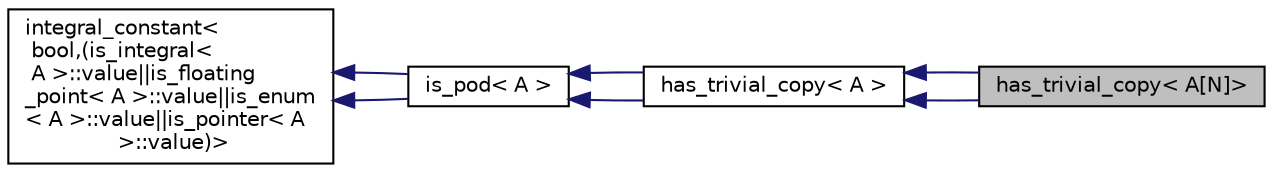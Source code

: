 digraph "has_trivial_copy&lt; A[N]&gt;"
{
  edge [fontname="Helvetica",fontsize="10",labelfontname="Helvetica",labelfontsize="10"];
  node [fontname="Helvetica",fontsize="10",shape=record];
  rankdir="LR";
  Node1 [label="has_trivial_copy\< A[N]\>",height=0.2,width=0.4,color="black", fillcolor="grey75", style="filled", fontcolor="black"];
  Node2 -> Node1 [dir="back",color="midnightblue",fontsize="10",style="solid",fontname="Helvetica"];
  Node2 [label="has_trivial_copy\< A \>",height=0.2,width=0.4,color="black", fillcolor="white", style="filled",URL="$structhas__trivial__copy.html"];
  Node3 -> Node2 [dir="back",color="midnightblue",fontsize="10",style="solid",fontname="Helvetica"];
  Node3 [label="is_pod\< A \>",height=0.2,width=0.4,color="black", fillcolor="white", style="filled",URL="$structis__pod.html"];
  Node4 -> Node3 [dir="back",color="midnightblue",fontsize="10",style="solid",fontname="Helvetica"];
  Node4 [label="integral_constant\<\l bool,(is_integral\<\l A \>::value\|\|is_floating\l_point\< A \>::value\|\|is_enum\l\< A \>::value\|\|is_pointer\< A\l \>::value)\>",height=0.2,width=0.4,color="black", fillcolor="white", style="filled",URL="$structintegral__constant.html"];
  Node4 -> Node3 [dir="back",color="midnightblue",fontsize="10",style="solid",fontname="Helvetica"];
  Node3 -> Node2 [dir="back",color="midnightblue",fontsize="10",style="solid",fontname="Helvetica"];
  Node2 -> Node1 [dir="back",color="midnightblue",fontsize="10",style="solid",fontname="Helvetica"];
}
